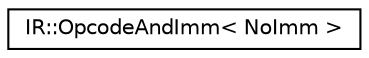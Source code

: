 digraph "Graphical Class Hierarchy"
{
  edge [fontname="Helvetica",fontsize="10",labelfontname="Helvetica",labelfontsize="10"];
  node [fontname="Helvetica",fontsize="10",shape=record];
  rankdir="LR";
  Node0 [label="IR::OpcodeAndImm\< NoImm \>",height=0.2,width=0.4,color="black", fillcolor="white", style="filled",URL="$struct_i_r_1_1_opcode_and_imm_3_01_no_imm_01_4.html"];
}
